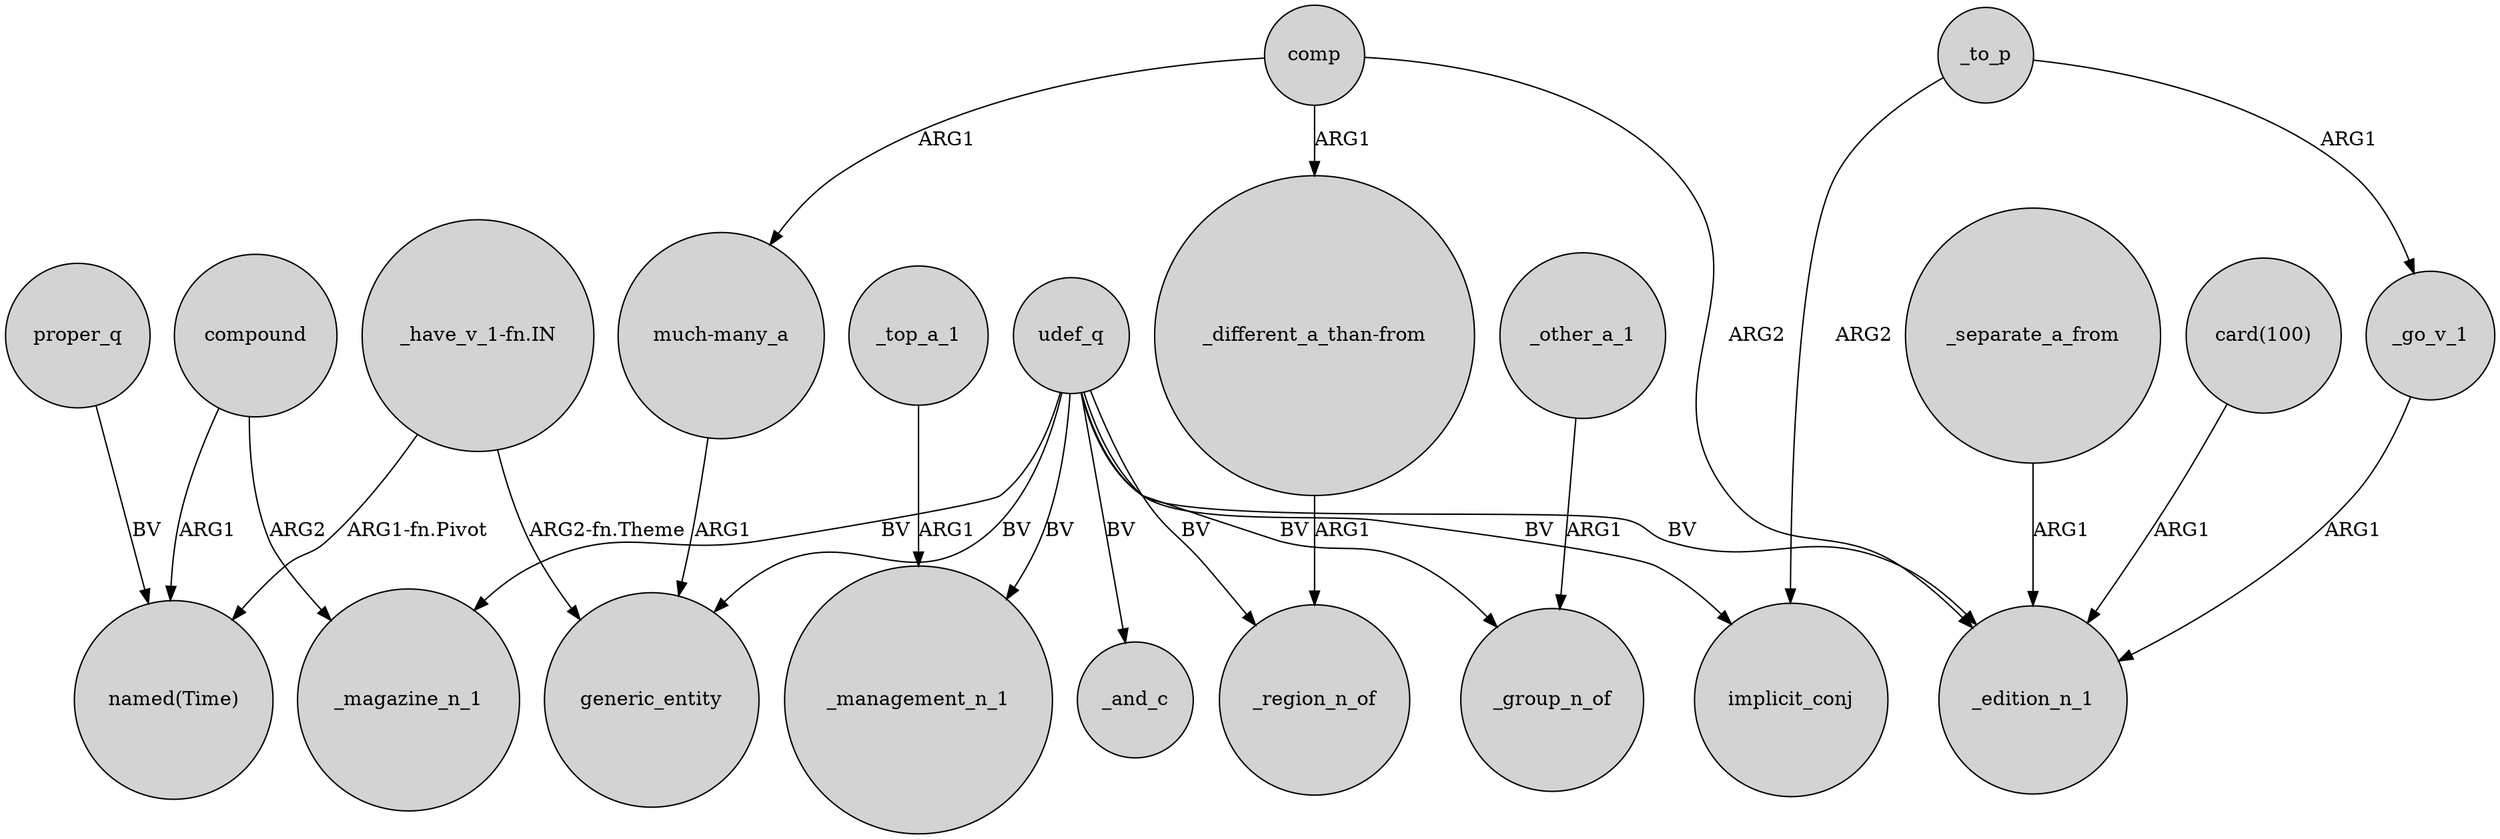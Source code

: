 digraph {
	node [shape=circle style=filled]
	"_have_v_1-fn.IN" -> "named(Time)" [label="ARG1-fn.Pivot"]
	compound -> "named(Time)" [label=ARG1]
	udef_q -> generic_entity [label=BV]
	comp -> _edition_n_1 [label=ARG2]
	"much-many_a" -> generic_entity [label=ARG1]
	udef_q -> _region_n_of [label=BV]
	_separate_a_from -> _edition_n_1 [label=ARG1]
	_top_a_1 -> _management_n_1 [label=ARG1]
	udef_q -> _management_n_1 [label=BV]
	udef_q -> implicit_conj [label=BV]
	_go_v_1 -> _edition_n_1 [label=ARG1]
	"_different_a_than-from" -> _region_n_of [label=ARG1]
	"_have_v_1-fn.IN" -> generic_entity [label="ARG2-fn.Theme"]
	udef_q -> _magazine_n_1 [label=BV]
	comp -> "much-many_a" [label=ARG1]
	_to_p -> _go_v_1 [label=ARG1]
	comp -> "_different_a_than-from" [label=ARG1]
	"card(100)" -> _edition_n_1 [label=ARG1]
	udef_q -> _edition_n_1 [label=BV]
	compound -> _magazine_n_1 [label=ARG2]
	_to_p -> implicit_conj [label=ARG2]
	proper_q -> "named(Time)" [label=BV]
	_other_a_1 -> _group_n_of [label=ARG1]
	udef_q -> _and_c [label=BV]
	udef_q -> _group_n_of [label=BV]
}
